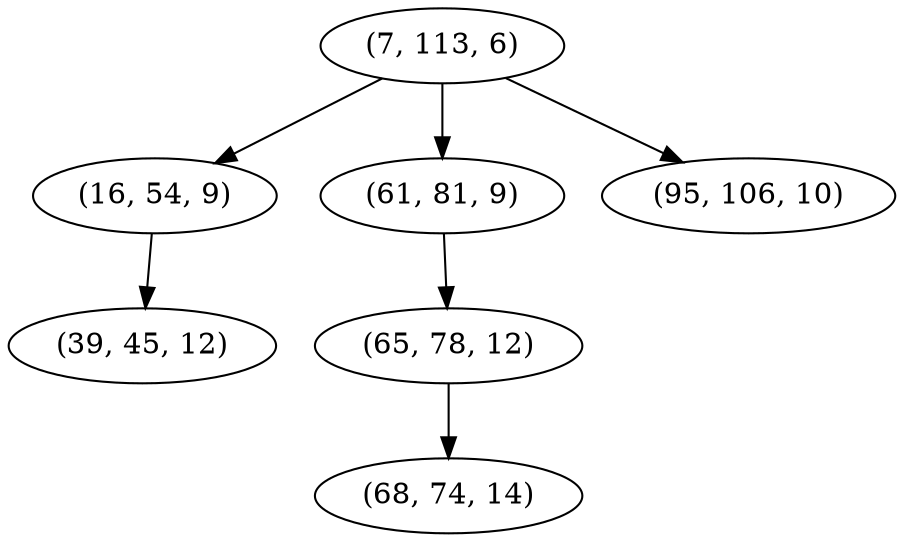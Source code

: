 digraph tree {
    "(7, 113, 6)";
    "(16, 54, 9)";
    "(39, 45, 12)";
    "(61, 81, 9)";
    "(65, 78, 12)";
    "(68, 74, 14)";
    "(95, 106, 10)";
    "(7, 113, 6)" -> "(16, 54, 9)";
    "(7, 113, 6)" -> "(61, 81, 9)";
    "(7, 113, 6)" -> "(95, 106, 10)";
    "(16, 54, 9)" -> "(39, 45, 12)";
    "(61, 81, 9)" -> "(65, 78, 12)";
    "(65, 78, 12)" -> "(68, 74, 14)";
}
